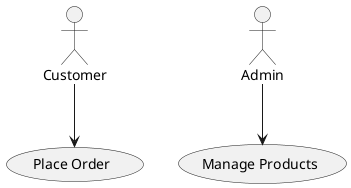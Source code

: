 @startuml
actor Customer
actor Admin
usecase "Place Order" as UC1
usecase "Manage Products" as UC2
Customer --> UC1
Admin --> UC2
@enduml